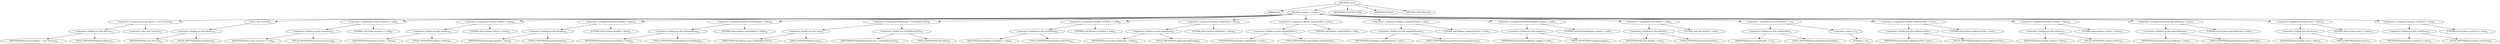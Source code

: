 digraph "&lt;init&gt;" {  
"1870" [label = <(METHOD,&lt;init&gt;)> ]
"1871" [label = <(PARAM,this)> ]
"1872" [label = <(BLOCK,&lt;empty&gt;,&lt;empty&gt;)> ]
"1873" [label = <(&lt;operator&gt;.assignment,Vector filesets = new Vector())<SUB>61</SUB>> ]
"1874" [label = <(&lt;operator&gt;.fieldAccess,this.filesets)<SUB>61</SUB>> ]
"1875" [label = <(IDENTIFIER,this,Vector filesets = new Vector())<SUB>61</SUB>> ]
"1876" [label = <(FIELD_IDENTIFIER,filesets,filesets)<SUB>61</SUB>> ]
"1877" [label = <(&lt;operator&gt;.alloc,new Vector())<SUB>61</SUB>> ]
"1878" [label = <(&lt;init&gt;,new Vector())<SUB>61</SUB>> ]
"1879" [label = <(&lt;operator&gt;.fieldAccess,this.filesets)<SUB>61</SUB>> ]
"1880" [label = <(IDENTIFIER,this,new Vector())<SUB>61</SUB>> ]
"1881" [label = <(FIELD_IDENTIFIER,filesets,filesets)<SUB>61</SUB>> ]
"1882" [label = <(&lt;operator&gt;.assignment,Union resources = null)<SUB>63</SUB>> ]
"1883" [label = <(&lt;operator&gt;.fieldAccess,this.resources)<SUB>63</SUB>> ]
"1884" [label = <(IDENTIFIER,this,Union resources = null)<SUB>63</SUB>> ]
"1885" [label = <(FIELD_IDENTIFIER,resources,resources)<SUB>63</SUB>> ]
"1886" [label = <(LITERAL,null,Union resources = null)<SUB>63</SUB>> ]
"1887" [label = <(&lt;operator&gt;.assignment,boolean relative = false)<SUB>64</SUB>> ]
"1888" [label = <(&lt;operator&gt;.fieldAccess,this.relative)<SUB>64</SUB>> ]
"1889" [label = <(IDENTIFIER,this,boolean relative = false)<SUB>64</SUB>> ]
"1890" [label = <(FIELD_IDENTIFIER,relative,relative)<SUB>64</SUB>> ]
"1891" [label = <(LITERAL,false,boolean relative = false)<SUB>64</SUB>> ]
"1892" [label = <(&lt;operator&gt;.assignment,boolean parallel = false)<SUB>65</SUB>> ]
"1893" [label = <(&lt;operator&gt;.fieldAccess,this.parallel)<SUB>65</SUB>> ]
"1894" [label = <(IDENTIFIER,this,boolean parallel = false)<SUB>65</SUB>> ]
"1895" [label = <(FIELD_IDENTIFIER,parallel,parallel)<SUB>65</SUB>> ]
"1896" [label = <(LITERAL,false,boolean parallel = false)<SUB>65</SUB>> ]
"1897" [label = <(&lt;operator&gt;.assignment,boolean forwardSlash = false)<SUB>66</SUB>> ]
"1898" [label = <(&lt;operator&gt;.fieldAccess,this.forwardSlash)<SUB>66</SUB>> ]
"1899" [label = <(IDENTIFIER,this,boolean forwardSlash = false)<SUB>66</SUB>> ]
"1900" [label = <(FIELD_IDENTIFIER,forwardSlash,forwardSlash)<SUB>66</SUB>> ]
"1901" [label = <(LITERAL,false,boolean forwardSlash = false)<SUB>66</SUB>> ]
"1902" [label = <(&lt;operator&gt;.assignment,String type = FileDirBoth.FILE)<SUB>67</SUB>> ]
"1903" [label = <(&lt;operator&gt;.fieldAccess,this.type)<SUB>67</SUB>> ]
"1904" [label = <(IDENTIFIER,this,String type = FileDirBoth.FILE)<SUB>67</SUB>> ]
"1905" [label = <(FIELD_IDENTIFIER,type,type)<SUB>67</SUB>> ]
"1906" [label = <(&lt;operator&gt;.fieldAccess,FileDirBoth.FILE)<SUB>67</SUB>> ]
"1907" [label = <(IDENTIFIER,FileDirBoth,String type = FileDirBoth.FILE)<SUB>67</SUB>> ]
"1908" [label = <(FIELD_IDENTIFIER,FILE,FILE)<SUB>67</SUB>> ]
"1909" [label = <(&lt;operator&gt;.assignment,Marker srcFilePos = null)<SUB>68</SUB>> ]
"1910" [label = <(&lt;operator&gt;.fieldAccess,this.srcFilePos)<SUB>68</SUB>> ]
"1911" [label = <(IDENTIFIER,this,Marker srcFilePos = null)<SUB>68</SUB>> ]
"1912" [label = <(FIELD_IDENTIFIER,srcFilePos,srcFilePos)<SUB>68</SUB>> ]
"1913" [label = <(LITERAL,null,Marker srcFilePos = null)<SUB>68</SUB>> ]
"1914" [label = <(&lt;operator&gt;.assignment,boolean skipEmpty = false)<SUB>69</SUB>> ]
"1915" [label = <(&lt;operator&gt;.fieldAccess,this.skipEmpty)<SUB>69</SUB>> ]
"1916" [label = <(IDENTIFIER,this,boolean skipEmpty = false)<SUB>69</SUB>> ]
"1917" [label = <(FIELD_IDENTIFIER,skipEmpty,skipEmpty)<SUB>69</SUB>> ]
"1918" [label = <(LITERAL,false,boolean skipEmpty = false)<SUB>69</SUB>> ]
"1919" [label = <(&lt;operator&gt;.assignment,Marker targetFilePos = null)<SUB>70</SUB>> ]
"1920" [label = <(&lt;operator&gt;.fieldAccess,this.targetFilePos)<SUB>70</SUB>> ]
"1921" [label = <(IDENTIFIER,this,Marker targetFilePos = null)<SUB>70</SUB>> ]
"1922" [label = <(FIELD_IDENTIFIER,targetFilePos,targetFilePos)<SUB>70</SUB>> ]
"1923" [label = <(LITERAL,null,Marker targetFilePos = null)<SUB>70</SUB>> ]
"1924" [label = <(&lt;operator&gt;.assignment,Mapper mapperElement = null)<SUB>71</SUB>> ]
"1925" [label = <(&lt;operator&gt;.fieldAccess,this.mapperElement)<SUB>71</SUB>> ]
"1926" [label = <(IDENTIFIER,this,Mapper mapperElement = null)<SUB>71</SUB>> ]
"1927" [label = <(FIELD_IDENTIFIER,mapperElement,mapperElement)<SUB>71</SUB>> ]
"1928" [label = <(LITERAL,null,Mapper mapperElement = null)<SUB>71</SUB>> ]
"1929" [label = <(&lt;operator&gt;.assignment,FileNameMapper mapper = null)<SUB>72</SUB>> ]
"1930" [label = <(&lt;operator&gt;.fieldAccess,this.mapper)<SUB>72</SUB>> ]
"1931" [label = <(IDENTIFIER,this,FileNameMapper mapper = null)<SUB>72</SUB>> ]
"1932" [label = <(FIELD_IDENTIFIER,mapper,mapper)<SUB>72</SUB>> ]
"1933" [label = <(LITERAL,null,FileNameMapper mapper = null)<SUB>72</SUB>> ]
"1934" [label = <(&lt;operator&gt;.assignment,File destDir = null)<SUB>73</SUB>> ]
"1935" [label = <(&lt;operator&gt;.fieldAccess,this.destDir)<SUB>73</SUB>> ]
"1936" [label = <(IDENTIFIER,this,File destDir = null)<SUB>73</SUB>> ]
"1937" [label = <(FIELD_IDENTIFIER,destDir,destDir)<SUB>73</SUB>> ]
"1938" [label = <(LITERAL,null,File destDir = null)<SUB>73</SUB>> ]
"1939" [label = <(&lt;operator&gt;.assignment,int maxParallel = -1)<SUB>74</SUB>> ]
"1940" [label = <(&lt;operator&gt;.fieldAccess,this.maxParallel)<SUB>74</SUB>> ]
"1941" [label = <(IDENTIFIER,this,int maxParallel = -1)<SUB>74</SUB>> ]
"1942" [label = <(FIELD_IDENTIFIER,maxParallel,maxParallel)<SUB>74</SUB>> ]
"1943" [label = <(&lt;operator&gt;.minus,-1)<SUB>74</SUB>> ]
"1944" [label = <(LITERAL,1,-1)<SUB>74</SUB>> ]
"1945" [label = <(&lt;operator&gt;.assignment,boolean addSourceFile = true)<SUB>75</SUB>> ]
"1946" [label = <(&lt;operator&gt;.fieldAccess,this.addSourceFile)<SUB>75</SUB>> ]
"1947" [label = <(IDENTIFIER,this,boolean addSourceFile = true)<SUB>75</SUB>> ]
"1948" [label = <(FIELD_IDENTIFIER,addSourceFile,addSourceFile)<SUB>75</SUB>> ]
"1949" [label = <(LITERAL,true,boolean addSourceFile = true)<SUB>75</SUB>> ]
"1950" [label = <(&lt;operator&gt;.assignment,boolean verbose = false)<SUB>76</SUB>> ]
"1951" [label = <(&lt;operator&gt;.fieldAccess,this.verbose)<SUB>76</SUB>> ]
"1952" [label = <(IDENTIFIER,this,boolean verbose = false)<SUB>76</SUB>> ]
"1953" [label = <(FIELD_IDENTIFIER,verbose,verbose)<SUB>76</SUB>> ]
"1954" [label = <(LITERAL,false,boolean verbose = false)<SUB>76</SUB>> ]
"1955" [label = <(&lt;operator&gt;.assignment,boolean ignoreMissing = true)<SUB>77</SUB>> ]
"1956" [label = <(&lt;operator&gt;.fieldAccess,this.ignoreMissing)<SUB>77</SUB>> ]
"1957" [label = <(IDENTIFIER,this,boolean ignoreMissing = true)<SUB>77</SUB>> ]
"1958" [label = <(FIELD_IDENTIFIER,ignoreMissing,ignoreMissing)<SUB>77</SUB>> ]
"1959" [label = <(LITERAL,true,boolean ignoreMissing = true)<SUB>77</SUB>> ]
"1960" [label = <(&lt;operator&gt;.assignment,boolean force = false)<SUB>78</SUB>> ]
"1961" [label = <(&lt;operator&gt;.fieldAccess,this.force)<SUB>78</SUB>> ]
"1962" [label = <(IDENTIFIER,this,boolean force = false)<SUB>78</SUB>> ]
"1963" [label = <(FIELD_IDENTIFIER,force,force)<SUB>78</SUB>> ]
"1964" [label = <(LITERAL,false,boolean force = false)<SUB>78</SUB>> ]
"1965" [label = <(&lt;operator&gt;.assignment,boolean srcIsFirst = true)<SUB>83</SUB>> ]
"1966" [label = <(&lt;operator&gt;.fieldAccess,this.srcIsFirst)<SUB>83</SUB>> ]
"1967" [label = <(IDENTIFIER,this,boolean srcIsFirst = true)<SUB>83</SUB>> ]
"1968" [label = <(FIELD_IDENTIFIER,srcIsFirst,srcIsFirst)<SUB>83</SUB>> ]
"1969" [label = <(LITERAL,true,boolean srcIsFirst = true)<SUB>83</SUB>> ]
"1970" [label = <(MODIFIER,CONSTRUCTOR)> ]
"1971" [label = <(MODIFIER,PUBLIC)> ]
"1972" [label = <(METHOD_RETURN,void)> ]
  "1870" -> "1871" 
  "1870" -> "1872" 
  "1870" -> "1970" 
  "1870" -> "1971" 
  "1870" -> "1972" 
  "1872" -> "1873" 
  "1872" -> "1878" 
  "1872" -> "1882" 
  "1872" -> "1887" 
  "1872" -> "1892" 
  "1872" -> "1897" 
  "1872" -> "1902" 
  "1872" -> "1909" 
  "1872" -> "1914" 
  "1872" -> "1919" 
  "1872" -> "1924" 
  "1872" -> "1929" 
  "1872" -> "1934" 
  "1872" -> "1939" 
  "1872" -> "1945" 
  "1872" -> "1950" 
  "1872" -> "1955" 
  "1872" -> "1960" 
  "1872" -> "1965" 
  "1873" -> "1874" 
  "1873" -> "1877" 
  "1874" -> "1875" 
  "1874" -> "1876" 
  "1878" -> "1879" 
  "1879" -> "1880" 
  "1879" -> "1881" 
  "1882" -> "1883" 
  "1882" -> "1886" 
  "1883" -> "1884" 
  "1883" -> "1885" 
  "1887" -> "1888" 
  "1887" -> "1891" 
  "1888" -> "1889" 
  "1888" -> "1890" 
  "1892" -> "1893" 
  "1892" -> "1896" 
  "1893" -> "1894" 
  "1893" -> "1895" 
  "1897" -> "1898" 
  "1897" -> "1901" 
  "1898" -> "1899" 
  "1898" -> "1900" 
  "1902" -> "1903" 
  "1902" -> "1906" 
  "1903" -> "1904" 
  "1903" -> "1905" 
  "1906" -> "1907" 
  "1906" -> "1908" 
  "1909" -> "1910" 
  "1909" -> "1913" 
  "1910" -> "1911" 
  "1910" -> "1912" 
  "1914" -> "1915" 
  "1914" -> "1918" 
  "1915" -> "1916" 
  "1915" -> "1917" 
  "1919" -> "1920" 
  "1919" -> "1923" 
  "1920" -> "1921" 
  "1920" -> "1922" 
  "1924" -> "1925" 
  "1924" -> "1928" 
  "1925" -> "1926" 
  "1925" -> "1927" 
  "1929" -> "1930" 
  "1929" -> "1933" 
  "1930" -> "1931" 
  "1930" -> "1932" 
  "1934" -> "1935" 
  "1934" -> "1938" 
  "1935" -> "1936" 
  "1935" -> "1937" 
  "1939" -> "1940" 
  "1939" -> "1943" 
  "1940" -> "1941" 
  "1940" -> "1942" 
  "1943" -> "1944" 
  "1945" -> "1946" 
  "1945" -> "1949" 
  "1946" -> "1947" 
  "1946" -> "1948" 
  "1950" -> "1951" 
  "1950" -> "1954" 
  "1951" -> "1952" 
  "1951" -> "1953" 
  "1955" -> "1956" 
  "1955" -> "1959" 
  "1956" -> "1957" 
  "1956" -> "1958" 
  "1960" -> "1961" 
  "1960" -> "1964" 
  "1961" -> "1962" 
  "1961" -> "1963" 
  "1965" -> "1966" 
  "1965" -> "1969" 
  "1966" -> "1967" 
  "1966" -> "1968" 
}
